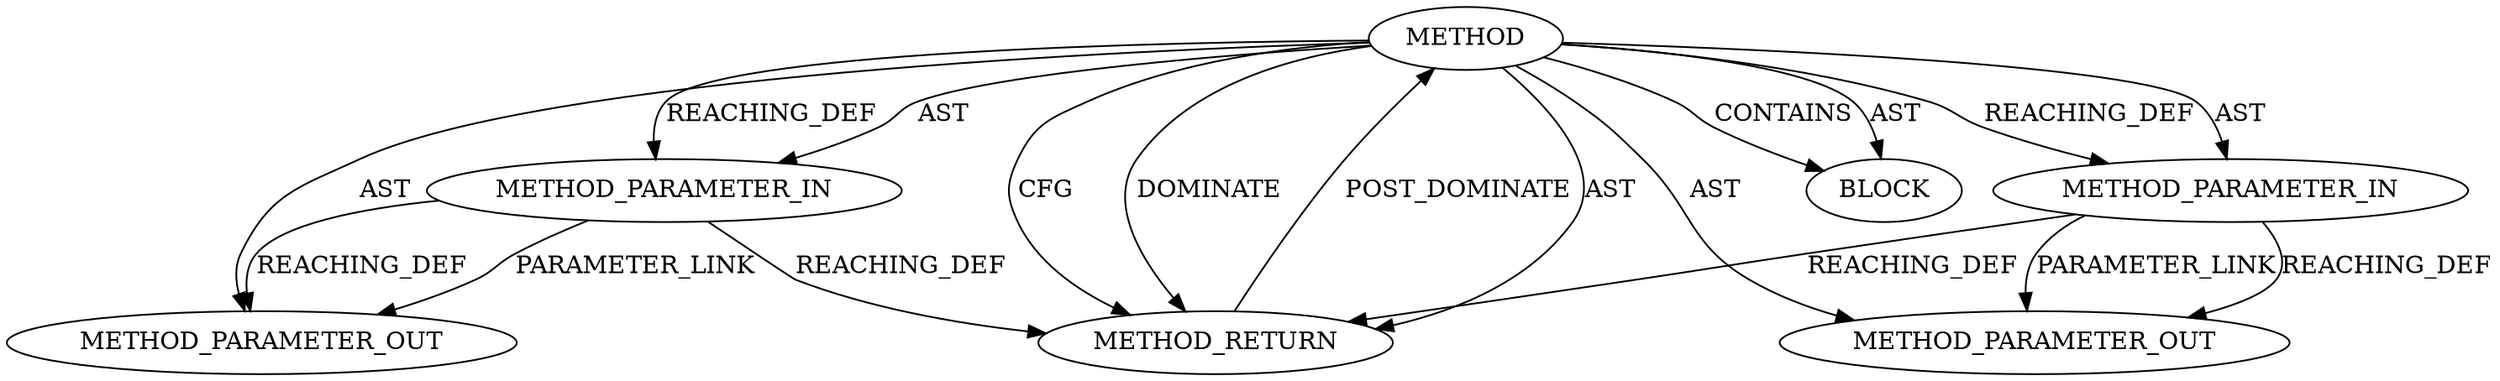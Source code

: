 digraph {
  22000 [label=METHOD_PARAMETER_OUT ORDER=1 CODE="p1" IS_VARIADIC=false TYPE_FULL_NAME="ANY" EVALUATION_STRATEGY="BY_VALUE" INDEX=1 NAME="p1"]
  22001 [label=METHOD_PARAMETER_OUT ORDER=2 CODE="p2" IS_VARIADIC=false TYPE_FULL_NAME="ANY" EVALUATION_STRATEGY="BY_VALUE" INDEX=2 NAME="p2"]
  19975 [label=METHOD AST_PARENT_TYPE="NAMESPACE_BLOCK" AST_PARENT_FULL_NAME="<global>" ORDER=0 CODE="<empty>" FULL_NAME="kzalloc" IS_EXTERNAL=true FILENAME="<empty>" SIGNATURE="" NAME="kzalloc"]
  19979 [label=METHOD_RETURN ORDER=2 CODE="RET" TYPE_FULL_NAME="ANY" EVALUATION_STRATEGY="BY_VALUE"]
  19977 [label=METHOD_PARAMETER_IN ORDER=2 CODE="p2" IS_VARIADIC=false TYPE_FULL_NAME="ANY" EVALUATION_STRATEGY="BY_VALUE" INDEX=2 NAME="p2"]
  19976 [label=METHOD_PARAMETER_IN ORDER=1 CODE="p1" IS_VARIADIC=false TYPE_FULL_NAME="ANY" EVALUATION_STRATEGY="BY_VALUE" INDEX=1 NAME="p1"]
  19978 [label=BLOCK ORDER=1 ARGUMENT_INDEX=1 CODE="<empty>" TYPE_FULL_NAME="ANY"]
  19975 -> 19979 [label=CFG ]
  19975 -> 19976 [label=REACHING_DEF VARIABLE=""]
  19975 -> 19978 [label=CONTAINS ]
  19977 -> 22001 [label=PARAMETER_LINK ]
  19977 -> 22001 [label=REACHING_DEF VARIABLE="p2"]
  19975 -> 22001 [label=AST ]
  19975 -> 19977 [label=REACHING_DEF VARIABLE=""]
  19975 -> 19976 [label=AST ]
  19975 -> 19979 [label=DOMINATE ]
  19976 -> 22000 [label=PARAMETER_LINK ]
  19975 -> 22000 [label=AST ]
  19976 -> 19979 [label=REACHING_DEF VARIABLE="p1"]
  19979 -> 19975 [label=POST_DOMINATE ]
  19976 -> 22000 [label=REACHING_DEF VARIABLE="p1"]
  19977 -> 19979 [label=REACHING_DEF VARIABLE="p2"]
  19975 -> 19978 [label=AST ]
  19975 -> 19977 [label=AST ]
  19975 -> 19979 [label=AST ]
}
